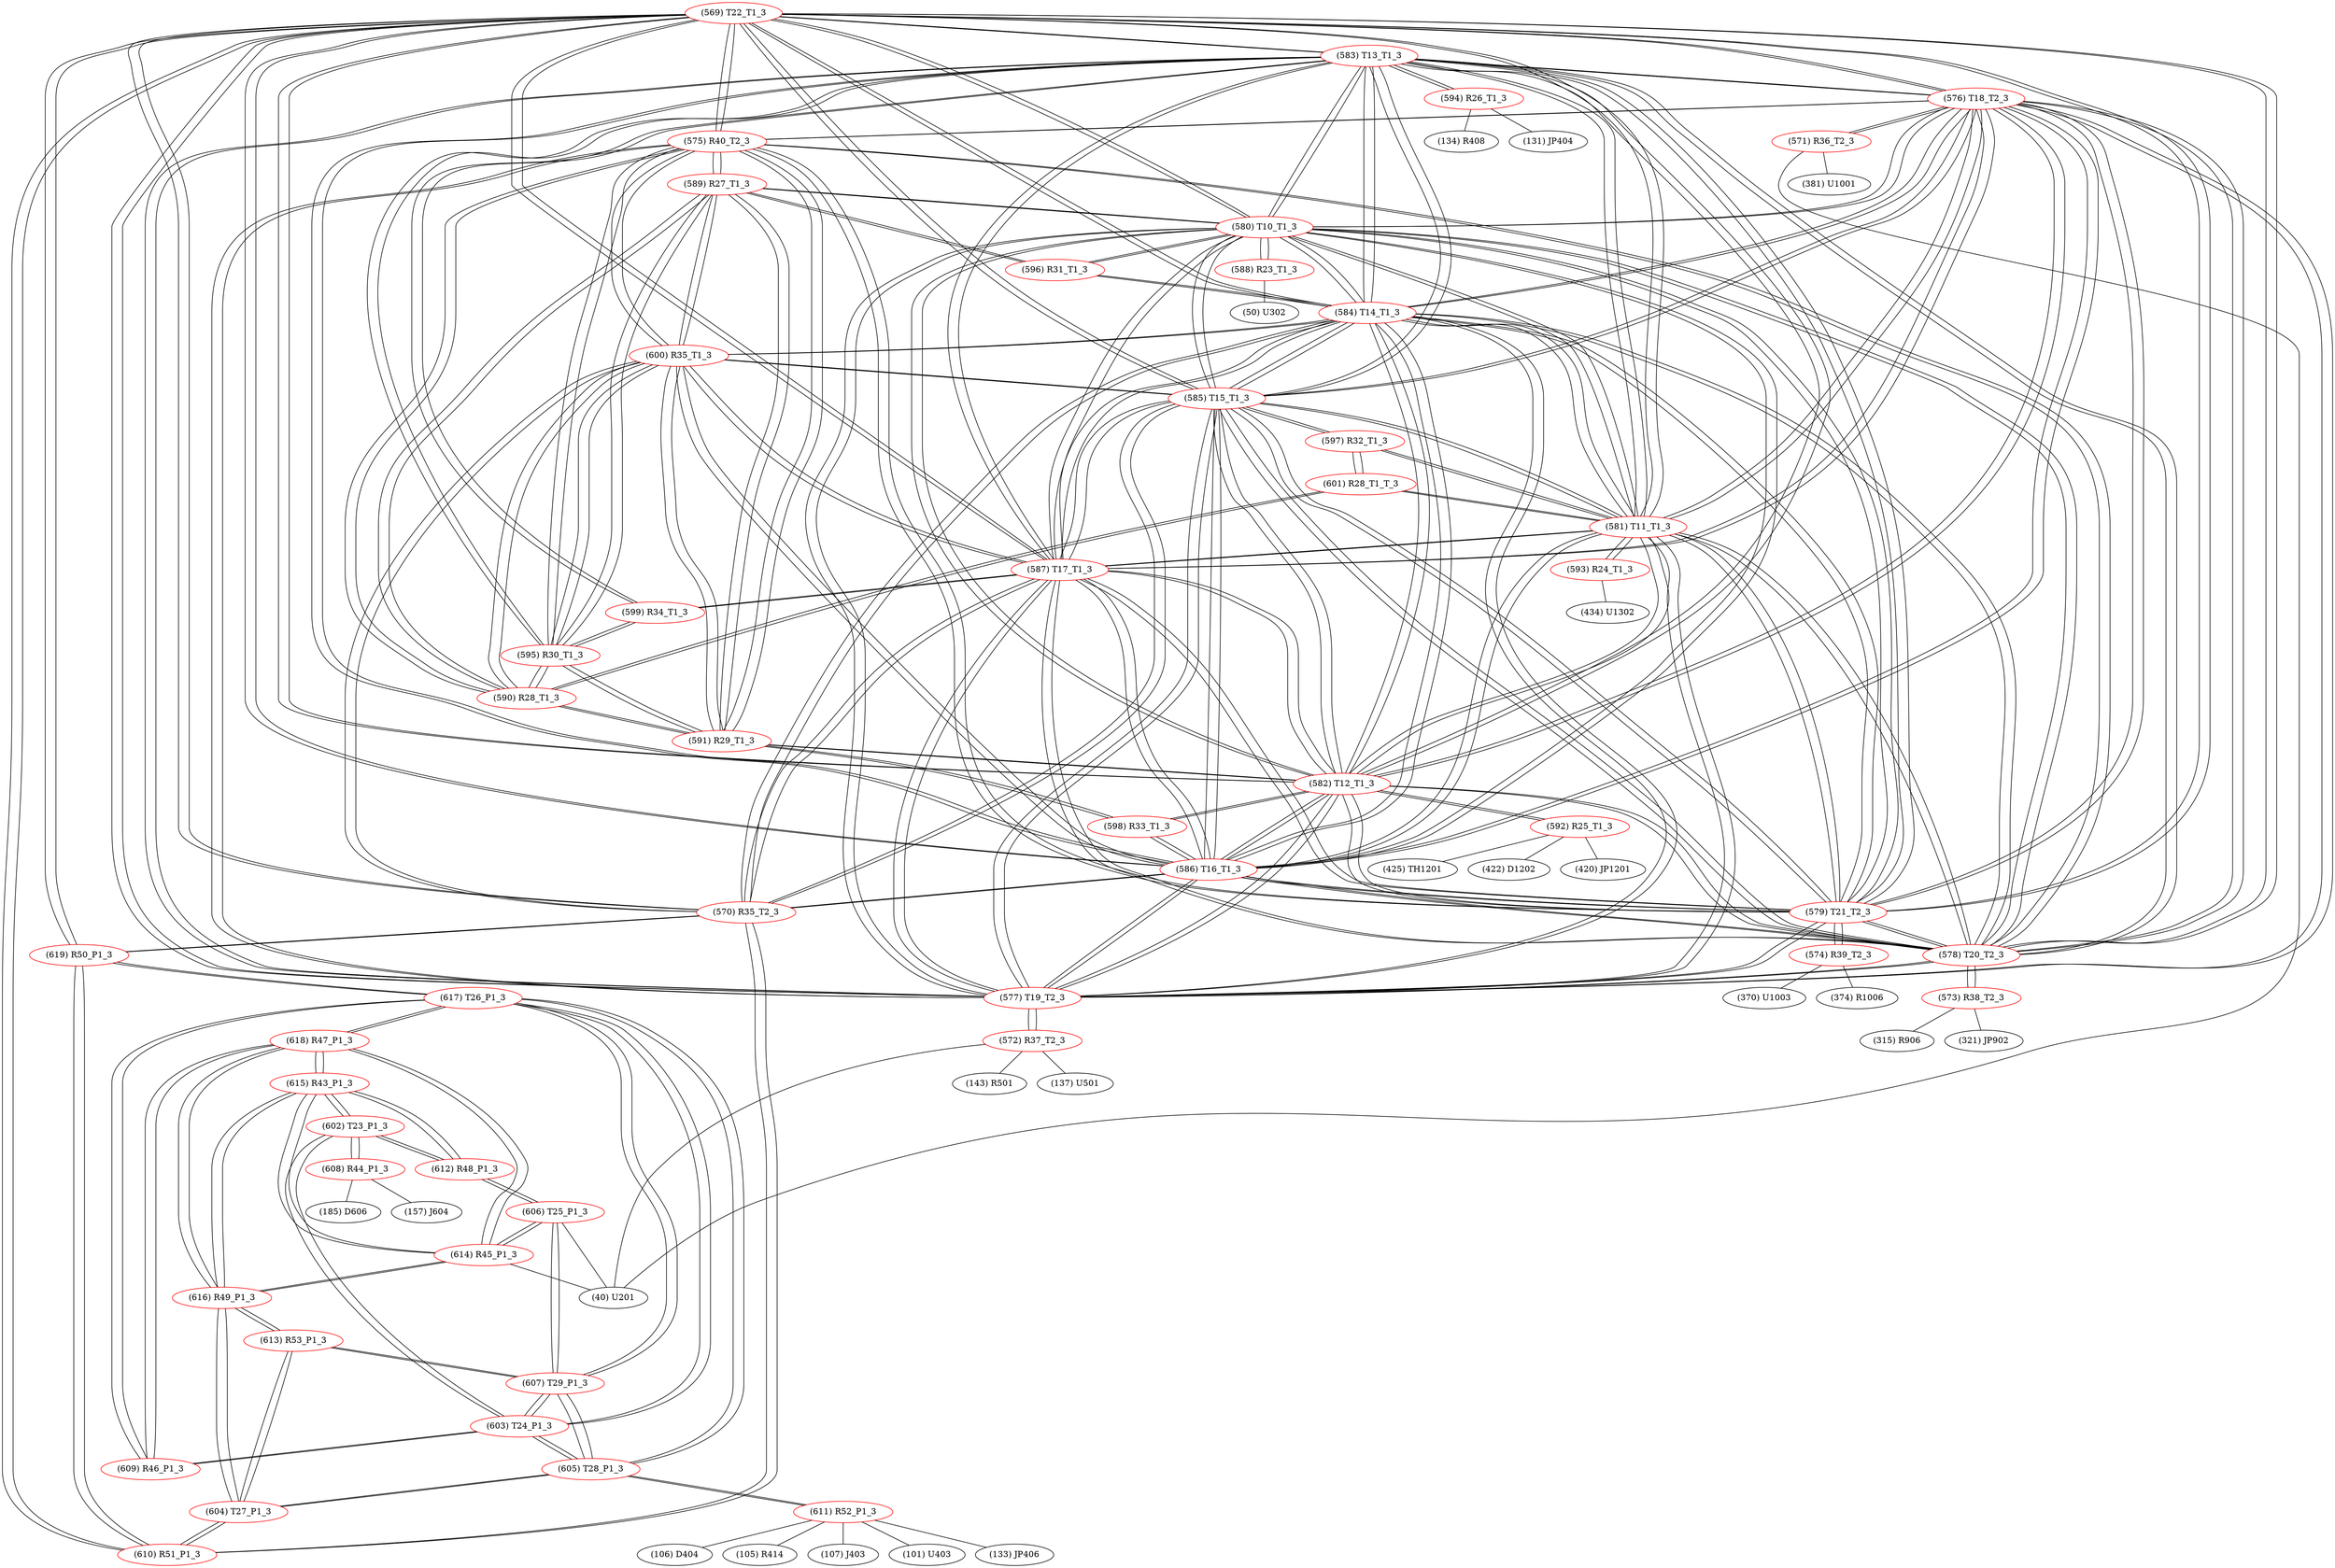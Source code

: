 graph {
	569 [label="(569) T22_T1_3" color=red]
	583 [label="(583) T13_T1_3"]
	576 [label="(576) T18_T2_3"]
	577 [label="(577) T19_T2_3"]
	582 [label="(582) T12_T1_3"]
	585 [label="(585) T15_T1_3"]
	584 [label="(584) T14_T1_3"]
	578 [label="(578) T20_T2_3"]
	579 [label="(579) T21_T2_3"]
	581 [label="(581) T11_T1_3"]
	580 [label="(580) T10_T1_3"]
	586 [label="(586) T16_T1_3"]
	587 [label="(587) T17_T1_3"]
	575 [label="(575) R40_T2_3"]
	610 [label="(610) R51_P1_3"]
	619 [label="(619) R50_P1_3"]
	570 [label="(570) R35_T2_3"]
	570 [label="(570) R35_T2_3" color=red]
	585 [label="(585) T15_T1_3"]
	586 [label="(586) T16_T1_3"]
	584 [label="(584) T14_T1_3"]
	587 [label="(587) T17_T1_3"]
	600 [label="(600) R35_T1_3"]
	610 [label="(610) R51_P1_3"]
	619 [label="(619) R50_P1_3"]
	569 [label="(569) T22_T1_3"]
	571 [label="(571) R36_T2_3" color=red]
	381 [label="(381) U1001"]
	40 [label="(40) U201"]
	576 [label="(576) T18_T2_3"]
	572 [label="(572) R37_T2_3" color=red]
	137 [label="(137) U501"]
	40 [label="(40) U201"]
	143 [label="(143) R501"]
	577 [label="(577) T19_T2_3"]
	573 [label="(573) R38_T2_3" color=red]
	315 [label="(315) R906"]
	321 [label="(321) JP902"]
	578 [label="(578) T20_T2_3"]
	574 [label="(574) R39_T2_3" color=red]
	370 [label="(370) U1003"]
	374 [label="(374) R1006"]
	579 [label="(579) T21_T2_3"]
	575 [label="(575) R40_T2_3" color=red]
	577 [label="(577) T19_T2_3"]
	578 [label="(578) T20_T2_3"]
	579 [label="(579) T21_T2_3"]
	569 [label="(569) T22_T1_3"]
	576 [label="(576) T18_T2_3"]
	591 [label="(591) R29_T1_3"]
	590 [label="(590) R28_T1_3"]
	595 [label="(595) R30_T1_3"]
	589 [label="(589) R27_T1_3"]
	600 [label="(600) R35_T1_3"]
	576 [label="(576) T18_T2_3" color=red]
	583 [label="(583) T13_T1_3"]
	577 [label="(577) T19_T2_3"]
	582 [label="(582) T12_T1_3"]
	585 [label="(585) T15_T1_3"]
	584 [label="(584) T14_T1_3"]
	578 [label="(578) T20_T2_3"]
	579 [label="(579) T21_T2_3"]
	581 [label="(581) T11_T1_3"]
	580 [label="(580) T10_T1_3"]
	569 [label="(569) T22_T1_3"]
	586 [label="(586) T16_T1_3"]
	587 [label="(587) T17_T1_3"]
	575 [label="(575) R40_T2_3"]
	571 [label="(571) R36_T2_3"]
	577 [label="(577) T19_T2_3" color=red]
	583 [label="(583) T13_T1_3"]
	576 [label="(576) T18_T2_3"]
	582 [label="(582) T12_T1_3"]
	585 [label="(585) T15_T1_3"]
	584 [label="(584) T14_T1_3"]
	578 [label="(578) T20_T2_3"]
	579 [label="(579) T21_T2_3"]
	581 [label="(581) T11_T1_3"]
	580 [label="(580) T10_T1_3"]
	569 [label="(569) T22_T1_3"]
	586 [label="(586) T16_T1_3"]
	587 [label="(587) T17_T1_3"]
	575 [label="(575) R40_T2_3"]
	572 [label="(572) R37_T2_3"]
	578 [label="(578) T20_T2_3" color=red]
	583 [label="(583) T13_T1_3"]
	576 [label="(576) T18_T2_3"]
	577 [label="(577) T19_T2_3"]
	582 [label="(582) T12_T1_3"]
	585 [label="(585) T15_T1_3"]
	584 [label="(584) T14_T1_3"]
	579 [label="(579) T21_T2_3"]
	581 [label="(581) T11_T1_3"]
	580 [label="(580) T10_T1_3"]
	569 [label="(569) T22_T1_3"]
	586 [label="(586) T16_T1_3"]
	587 [label="(587) T17_T1_3"]
	575 [label="(575) R40_T2_3"]
	573 [label="(573) R38_T2_3"]
	579 [label="(579) T21_T2_3" color=red]
	583 [label="(583) T13_T1_3"]
	576 [label="(576) T18_T2_3"]
	577 [label="(577) T19_T2_3"]
	582 [label="(582) T12_T1_3"]
	585 [label="(585) T15_T1_3"]
	584 [label="(584) T14_T1_3"]
	578 [label="(578) T20_T2_3"]
	581 [label="(581) T11_T1_3"]
	580 [label="(580) T10_T1_3"]
	569 [label="(569) T22_T1_3"]
	586 [label="(586) T16_T1_3"]
	587 [label="(587) T17_T1_3"]
	575 [label="(575) R40_T2_3"]
	574 [label="(574) R39_T2_3"]
	580 [label="(580) T10_T1_3" color=red]
	583 [label="(583) T13_T1_3"]
	576 [label="(576) T18_T2_3"]
	577 [label="(577) T19_T2_3"]
	582 [label="(582) T12_T1_3"]
	585 [label="(585) T15_T1_3"]
	584 [label="(584) T14_T1_3"]
	578 [label="(578) T20_T2_3"]
	579 [label="(579) T21_T2_3"]
	581 [label="(581) T11_T1_3"]
	569 [label="(569) T22_T1_3"]
	586 [label="(586) T16_T1_3"]
	587 [label="(587) T17_T1_3"]
	588 [label="(588) R23_T1_3"]
	589 [label="(589) R27_T1_3"]
	596 [label="(596) R31_T1_3"]
	581 [label="(581) T11_T1_3" color=red]
	583 [label="(583) T13_T1_3"]
	576 [label="(576) T18_T2_3"]
	577 [label="(577) T19_T2_3"]
	582 [label="(582) T12_T1_3"]
	585 [label="(585) T15_T1_3"]
	584 [label="(584) T14_T1_3"]
	578 [label="(578) T20_T2_3"]
	579 [label="(579) T21_T2_3"]
	580 [label="(580) T10_T1_3"]
	569 [label="(569) T22_T1_3"]
	586 [label="(586) T16_T1_3"]
	587 [label="(587) T17_T1_3"]
	593 [label="(593) R24_T1_3"]
	597 [label="(597) R32_T1_3"]
	601 [label="(601) R28_T1_T_3"]
	582 [label="(582) T12_T1_3" color=red]
	583 [label="(583) T13_T1_3"]
	576 [label="(576) T18_T2_3"]
	577 [label="(577) T19_T2_3"]
	585 [label="(585) T15_T1_3"]
	584 [label="(584) T14_T1_3"]
	578 [label="(578) T20_T2_3"]
	579 [label="(579) T21_T2_3"]
	581 [label="(581) T11_T1_3"]
	580 [label="(580) T10_T1_3"]
	569 [label="(569) T22_T1_3"]
	586 [label="(586) T16_T1_3"]
	587 [label="(587) T17_T1_3"]
	598 [label="(598) R33_T1_3"]
	591 [label="(591) R29_T1_3"]
	592 [label="(592) R25_T1_3"]
	583 [label="(583) T13_T1_3" color=red]
	576 [label="(576) T18_T2_3"]
	577 [label="(577) T19_T2_3"]
	582 [label="(582) T12_T1_3"]
	585 [label="(585) T15_T1_3"]
	584 [label="(584) T14_T1_3"]
	578 [label="(578) T20_T2_3"]
	579 [label="(579) T21_T2_3"]
	581 [label="(581) T11_T1_3"]
	580 [label="(580) T10_T1_3"]
	569 [label="(569) T22_T1_3"]
	586 [label="(586) T16_T1_3"]
	587 [label="(587) T17_T1_3"]
	595 [label="(595) R30_T1_3"]
	599 [label="(599) R34_T1_3"]
	594 [label="(594) R26_T1_3"]
	584 [label="(584) T14_T1_3" color=red]
	583 [label="(583) T13_T1_3"]
	576 [label="(576) T18_T2_3"]
	577 [label="(577) T19_T2_3"]
	582 [label="(582) T12_T1_3"]
	585 [label="(585) T15_T1_3"]
	578 [label="(578) T20_T2_3"]
	579 [label="(579) T21_T2_3"]
	581 [label="(581) T11_T1_3"]
	580 [label="(580) T10_T1_3"]
	569 [label="(569) T22_T1_3"]
	586 [label="(586) T16_T1_3"]
	587 [label="(587) T17_T1_3"]
	570 [label="(570) R35_T2_3"]
	600 [label="(600) R35_T1_3"]
	596 [label="(596) R31_T1_3"]
	585 [label="(585) T15_T1_3" color=red]
	583 [label="(583) T13_T1_3"]
	576 [label="(576) T18_T2_3"]
	577 [label="(577) T19_T2_3"]
	582 [label="(582) T12_T1_3"]
	584 [label="(584) T14_T1_3"]
	578 [label="(578) T20_T2_3"]
	579 [label="(579) T21_T2_3"]
	581 [label="(581) T11_T1_3"]
	580 [label="(580) T10_T1_3"]
	569 [label="(569) T22_T1_3"]
	586 [label="(586) T16_T1_3"]
	587 [label="(587) T17_T1_3"]
	570 [label="(570) R35_T2_3"]
	600 [label="(600) R35_T1_3"]
	597 [label="(597) R32_T1_3"]
	586 [label="(586) T16_T1_3" color=red]
	583 [label="(583) T13_T1_3"]
	576 [label="(576) T18_T2_3"]
	577 [label="(577) T19_T2_3"]
	582 [label="(582) T12_T1_3"]
	585 [label="(585) T15_T1_3"]
	584 [label="(584) T14_T1_3"]
	578 [label="(578) T20_T2_3"]
	579 [label="(579) T21_T2_3"]
	581 [label="(581) T11_T1_3"]
	580 [label="(580) T10_T1_3"]
	569 [label="(569) T22_T1_3"]
	587 [label="(587) T17_T1_3"]
	570 [label="(570) R35_T2_3"]
	600 [label="(600) R35_T1_3"]
	598 [label="(598) R33_T1_3"]
	587 [label="(587) T17_T1_3" color=red]
	583 [label="(583) T13_T1_3"]
	576 [label="(576) T18_T2_3"]
	577 [label="(577) T19_T2_3"]
	582 [label="(582) T12_T1_3"]
	585 [label="(585) T15_T1_3"]
	584 [label="(584) T14_T1_3"]
	578 [label="(578) T20_T2_3"]
	579 [label="(579) T21_T2_3"]
	581 [label="(581) T11_T1_3"]
	580 [label="(580) T10_T1_3"]
	569 [label="(569) T22_T1_3"]
	586 [label="(586) T16_T1_3"]
	570 [label="(570) R35_T2_3"]
	600 [label="(600) R35_T1_3"]
	599 [label="(599) R34_T1_3"]
	588 [label="(588) R23_T1_3" color=red]
	50 [label="(50) U302"]
	580 [label="(580) T10_T1_3"]
	589 [label="(589) R27_T1_3" color=red]
	575 [label="(575) R40_T2_3"]
	591 [label="(591) R29_T1_3"]
	590 [label="(590) R28_T1_3"]
	595 [label="(595) R30_T1_3"]
	600 [label="(600) R35_T1_3"]
	580 [label="(580) T10_T1_3"]
	596 [label="(596) R31_T1_3"]
	590 [label="(590) R28_T1_3" color=red]
	575 [label="(575) R40_T2_3"]
	591 [label="(591) R29_T1_3"]
	595 [label="(595) R30_T1_3"]
	589 [label="(589) R27_T1_3"]
	600 [label="(600) R35_T1_3"]
	601 [label="(601) R28_T1_T_3"]
	591 [label="(591) R29_T1_3" color=red]
	575 [label="(575) R40_T2_3"]
	590 [label="(590) R28_T1_3"]
	595 [label="(595) R30_T1_3"]
	589 [label="(589) R27_T1_3"]
	600 [label="(600) R35_T1_3"]
	598 [label="(598) R33_T1_3"]
	582 [label="(582) T12_T1_3"]
	592 [label="(592) R25_T1_3" color=red]
	425 [label="(425) TH1201"]
	422 [label="(422) D1202"]
	420 [label="(420) JP1201"]
	582 [label="(582) T12_T1_3"]
	593 [label="(593) R24_T1_3" color=red]
	434 [label="(434) U1302"]
	581 [label="(581) T11_T1_3"]
	594 [label="(594) R26_T1_3" color=red]
	134 [label="(134) R408"]
	131 [label="(131) JP404"]
	583 [label="(583) T13_T1_3"]
	595 [label="(595) R30_T1_3" color=red]
	575 [label="(575) R40_T2_3"]
	591 [label="(591) R29_T1_3"]
	590 [label="(590) R28_T1_3"]
	589 [label="(589) R27_T1_3"]
	600 [label="(600) R35_T1_3"]
	599 [label="(599) R34_T1_3"]
	583 [label="(583) T13_T1_3"]
	596 [label="(596) R31_T1_3" color=red]
	589 [label="(589) R27_T1_3"]
	580 [label="(580) T10_T1_3"]
	584 [label="(584) T14_T1_3"]
	597 [label="(597) R32_T1_3" color=red]
	585 [label="(585) T15_T1_3"]
	581 [label="(581) T11_T1_3"]
	601 [label="(601) R28_T1_T_3"]
	598 [label="(598) R33_T1_3" color=red]
	586 [label="(586) T16_T1_3"]
	582 [label="(582) T12_T1_3"]
	591 [label="(591) R29_T1_3"]
	599 [label="(599) R34_T1_3" color=red]
	587 [label="(587) T17_T1_3"]
	595 [label="(595) R30_T1_3"]
	583 [label="(583) T13_T1_3"]
	600 [label="(600) R35_T1_3" color=red]
	585 [label="(585) T15_T1_3"]
	586 [label="(586) T16_T1_3"]
	584 [label="(584) T14_T1_3"]
	587 [label="(587) T17_T1_3"]
	570 [label="(570) R35_T2_3"]
	575 [label="(575) R40_T2_3"]
	591 [label="(591) R29_T1_3"]
	590 [label="(590) R28_T1_3"]
	595 [label="(595) R30_T1_3"]
	589 [label="(589) R27_T1_3"]
	601 [label="(601) R28_T1_T_3" color=red]
	597 [label="(597) R32_T1_3"]
	581 [label="(581) T11_T1_3"]
	590 [label="(590) R28_T1_3"]
	602 [label="(602) T23_P1_3" color=red]
	612 [label="(612) R48_P1_3"]
	615 [label="(615) R43_P1_3"]
	603 [label="(603) T24_P1_3"]
	608 [label="(608) R44_P1_3"]
	603 [label="(603) T24_P1_3" color=red]
	617 [label="(617) T26_P1_3"]
	607 [label="(607) T29_P1_3"]
	605 [label="(605) T28_P1_3"]
	609 [label="(609) R46_P1_3"]
	602 [label="(602) T23_P1_3"]
	604 [label="(604) T27_P1_3" color=red]
	610 [label="(610) R51_P1_3"]
	605 [label="(605) T28_P1_3"]
	613 [label="(613) R53_P1_3"]
	616 [label="(616) R49_P1_3"]
	605 [label="(605) T28_P1_3" color=red]
	617 [label="(617) T26_P1_3"]
	603 [label="(603) T24_P1_3"]
	607 [label="(607) T29_P1_3"]
	611 [label="(611) R52_P1_3"]
	604 [label="(604) T27_P1_3"]
	606 [label="(606) T25_P1_3" color=red]
	607 [label="(607) T29_P1_3"]
	612 [label="(612) R48_P1_3"]
	614 [label="(614) R45_P1_3"]
	40 [label="(40) U201"]
	607 [label="(607) T29_P1_3" color=red]
	617 [label="(617) T26_P1_3"]
	603 [label="(603) T24_P1_3"]
	605 [label="(605) T28_P1_3"]
	606 [label="(606) T25_P1_3"]
	613 [label="(613) R53_P1_3"]
	608 [label="(608) R44_P1_3" color=red]
	185 [label="(185) D606"]
	157 [label="(157) J604"]
	602 [label="(602) T23_P1_3"]
	609 [label="(609) R46_P1_3" color=red]
	617 [label="(617) T26_P1_3"]
	618 [label="(618) R47_P1_3"]
	603 [label="(603) T24_P1_3"]
	610 [label="(610) R51_P1_3" color=red]
	604 [label="(604) T27_P1_3"]
	619 [label="(619) R50_P1_3"]
	569 [label="(569) T22_T1_3"]
	570 [label="(570) R35_T2_3"]
	611 [label="(611) R52_P1_3" color=red]
	133 [label="(133) JP406"]
	106 [label="(106) D404"]
	105 [label="(105) R414"]
	107 [label="(107) J403"]
	101 [label="(101) U403"]
	605 [label="(605) T28_P1_3"]
	612 [label="(612) R48_P1_3" color=red]
	606 [label="(606) T25_P1_3"]
	602 [label="(602) T23_P1_3"]
	615 [label="(615) R43_P1_3"]
	613 [label="(613) R53_P1_3" color=red]
	607 [label="(607) T29_P1_3"]
	604 [label="(604) T27_P1_3"]
	616 [label="(616) R49_P1_3"]
	614 [label="(614) R45_P1_3" color=red]
	618 [label="(618) R47_P1_3"]
	615 [label="(615) R43_P1_3"]
	616 [label="(616) R49_P1_3"]
	606 [label="(606) T25_P1_3"]
	40 [label="(40) U201"]
	615 [label="(615) R43_P1_3" color=red]
	612 [label="(612) R48_P1_3"]
	602 [label="(602) T23_P1_3"]
	618 [label="(618) R47_P1_3"]
	614 [label="(614) R45_P1_3"]
	616 [label="(616) R49_P1_3"]
	616 [label="(616) R49_P1_3" color=red]
	618 [label="(618) R47_P1_3"]
	614 [label="(614) R45_P1_3"]
	615 [label="(615) R43_P1_3"]
	604 [label="(604) T27_P1_3"]
	613 [label="(613) R53_P1_3"]
	617 [label="(617) T26_P1_3" color=red]
	619 [label="(619) R50_P1_3"]
	603 [label="(603) T24_P1_3"]
	607 [label="(607) T29_P1_3"]
	605 [label="(605) T28_P1_3"]
	609 [label="(609) R46_P1_3"]
	618 [label="(618) R47_P1_3"]
	618 [label="(618) R47_P1_3" color=red]
	614 [label="(614) R45_P1_3"]
	615 [label="(615) R43_P1_3"]
	616 [label="(616) R49_P1_3"]
	617 [label="(617) T26_P1_3"]
	609 [label="(609) R46_P1_3"]
	619 [label="(619) R50_P1_3" color=red]
	617 [label="(617) T26_P1_3"]
	610 [label="(610) R51_P1_3"]
	569 [label="(569) T22_T1_3"]
	570 [label="(570) R35_T2_3"]
	569 -- 583
	569 -- 576
	569 -- 577
	569 -- 582
	569 -- 585
	569 -- 584
	569 -- 578
	569 -- 579
	569 -- 581
	569 -- 580
	569 -- 586
	569 -- 587
	569 -- 575
	569 -- 610
	569 -- 619
	569 -- 570
	570 -- 585
	570 -- 586
	570 -- 584
	570 -- 587
	570 -- 600
	570 -- 610
	570 -- 619
	570 -- 569
	571 -- 381
	571 -- 40
	571 -- 576
	572 -- 137
	572 -- 40
	572 -- 143
	572 -- 577
	573 -- 315
	573 -- 321
	573 -- 578
	574 -- 370
	574 -- 374
	574 -- 579
	575 -- 577
	575 -- 578
	575 -- 579
	575 -- 569
	575 -- 576
	575 -- 591
	575 -- 590
	575 -- 595
	575 -- 589
	575 -- 600
	576 -- 583
	576 -- 577
	576 -- 582
	576 -- 585
	576 -- 584
	576 -- 578
	576 -- 579
	576 -- 581
	576 -- 580
	576 -- 569
	576 -- 586
	576 -- 587
	576 -- 575
	576 -- 571
	577 -- 583
	577 -- 576
	577 -- 582
	577 -- 585
	577 -- 584
	577 -- 578
	577 -- 579
	577 -- 581
	577 -- 580
	577 -- 569
	577 -- 586
	577 -- 587
	577 -- 575
	577 -- 572
	578 -- 583
	578 -- 576
	578 -- 577
	578 -- 582
	578 -- 585
	578 -- 584
	578 -- 579
	578 -- 581
	578 -- 580
	578 -- 569
	578 -- 586
	578 -- 587
	578 -- 575
	578 -- 573
	579 -- 583
	579 -- 576
	579 -- 577
	579 -- 582
	579 -- 585
	579 -- 584
	579 -- 578
	579 -- 581
	579 -- 580
	579 -- 569
	579 -- 586
	579 -- 587
	579 -- 575
	579 -- 574
	580 -- 583
	580 -- 576
	580 -- 577
	580 -- 582
	580 -- 585
	580 -- 584
	580 -- 578
	580 -- 579
	580 -- 581
	580 -- 569
	580 -- 586
	580 -- 587
	580 -- 588
	580 -- 589
	580 -- 596
	581 -- 583
	581 -- 576
	581 -- 577
	581 -- 582
	581 -- 585
	581 -- 584
	581 -- 578
	581 -- 579
	581 -- 580
	581 -- 569
	581 -- 586
	581 -- 587
	581 -- 593
	581 -- 597
	581 -- 601
	582 -- 583
	582 -- 576
	582 -- 577
	582 -- 585
	582 -- 584
	582 -- 578
	582 -- 579
	582 -- 581
	582 -- 580
	582 -- 569
	582 -- 586
	582 -- 587
	582 -- 598
	582 -- 591
	582 -- 592
	583 -- 576
	583 -- 577
	583 -- 582
	583 -- 585
	583 -- 584
	583 -- 578
	583 -- 579
	583 -- 581
	583 -- 580
	583 -- 569
	583 -- 586
	583 -- 587
	583 -- 595
	583 -- 599
	583 -- 594
	584 -- 583
	584 -- 576
	584 -- 577
	584 -- 582
	584 -- 585
	584 -- 578
	584 -- 579
	584 -- 581
	584 -- 580
	584 -- 569
	584 -- 586
	584 -- 587
	584 -- 570
	584 -- 600
	584 -- 596
	585 -- 583
	585 -- 576
	585 -- 577
	585 -- 582
	585 -- 584
	585 -- 578
	585 -- 579
	585 -- 581
	585 -- 580
	585 -- 569
	585 -- 586
	585 -- 587
	585 -- 570
	585 -- 600
	585 -- 597
	586 -- 583
	586 -- 576
	586 -- 577
	586 -- 582
	586 -- 585
	586 -- 584
	586 -- 578
	586 -- 579
	586 -- 581
	586 -- 580
	586 -- 569
	586 -- 587
	586 -- 570
	586 -- 600
	586 -- 598
	587 -- 583
	587 -- 576
	587 -- 577
	587 -- 582
	587 -- 585
	587 -- 584
	587 -- 578
	587 -- 579
	587 -- 581
	587 -- 580
	587 -- 569
	587 -- 586
	587 -- 570
	587 -- 600
	587 -- 599
	588 -- 50
	588 -- 580
	589 -- 575
	589 -- 591
	589 -- 590
	589 -- 595
	589 -- 600
	589 -- 580
	589 -- 596
	590 -- 575
	590 -- 591
	590 -- 595
	590 -- 589
	590 -- 600
	590 -- 601
	591 -- 575
	591 -- 590
	591 -- 595
	591 -- 589
	591 -- 600
	591 -- 598
	591 -- 582
	592 -- 425
	592 -- 422
	592 -- 420
	592 -- 582
	593 -- 434
	593 -- 581
	594 -- 134
	594 -- 131
	594 -- 583
	595 -- 575
	595 -- 591
	595 -- 590
	595 -- 589
	595 -- 600
	595 -- 599
	595 -- 583
	596 -- 589
	596 -- 580
	596 -- 584
	597 -- 585
	597 -- 581
	597 -- 601
	598 -- 586
	598 -- 582
	598 -- 591
	599 -- 587
	599 -- 595
	599 -- 583
	600 -- 585
	600 -- 586
	600 -- 584
	600 -- 587
	600 -- 570
	600 -- 575
	600 -- 591
	600 -- 590
	600 -- 595
	600 -- 589
	601 -- 597
	601 -- 581
	601 -- 590
	602 -- 612
	602 -- 615
	602 -- 603
	602 -- 608
	603 -- 617
	603 -- 607
	603 -- 605
	603 -- 609
	603 -- 602
	604 -- 610
	604 -- 605
	604 -- 613
	604 -- 616
	605 -- 617
	605 -- 603
	605 -- 607
	605 -- 611
	605 -- 604
	606 -- 607
	606 -- 612
	606 -- 614
	606 -- 40
	607 -- 617
	607 -- 603
	607 -- 605
	607 -- 606
	607 -- 613
	608 -- 185
	608 -- 157
	608 -- 602
	609 -- 617
	609 -- 618
	609 -- 603
	610 -- 604
	610 -- 619
	610 -- 569
	610 -- 570
	611 -- 133
	611 -- 106
	611 -- 105
	611 -- 107
	611 -- 101
	611 -- 605
	612 -- 606
	612 -- 602
	612 -- 615
	613 -- 607
	613 -- 604
	613 -- 616
	614 -- 618
	614 -- 615
	614 -- 616
	614 -- 606
	614 -- 40
	615 -- 612
	615 -- 602
	615 -- 618
	615 -- 614
	615 -- 616
	616 -- 618
	616 -- 614
	616 -- 615
	616 -- 604
	616 -- 613
	617 -- 619
	617 -- 603
	617 -- 607
	617 -- 605
	617 -- 609
	617 -- 618
	618 -- 614
	618 -- 615
	618 -- 616
	618 -- 617
	618 -- 609
	619 -- 617
	619 -- 610
	619 -- 569
	619 -- 570
}
